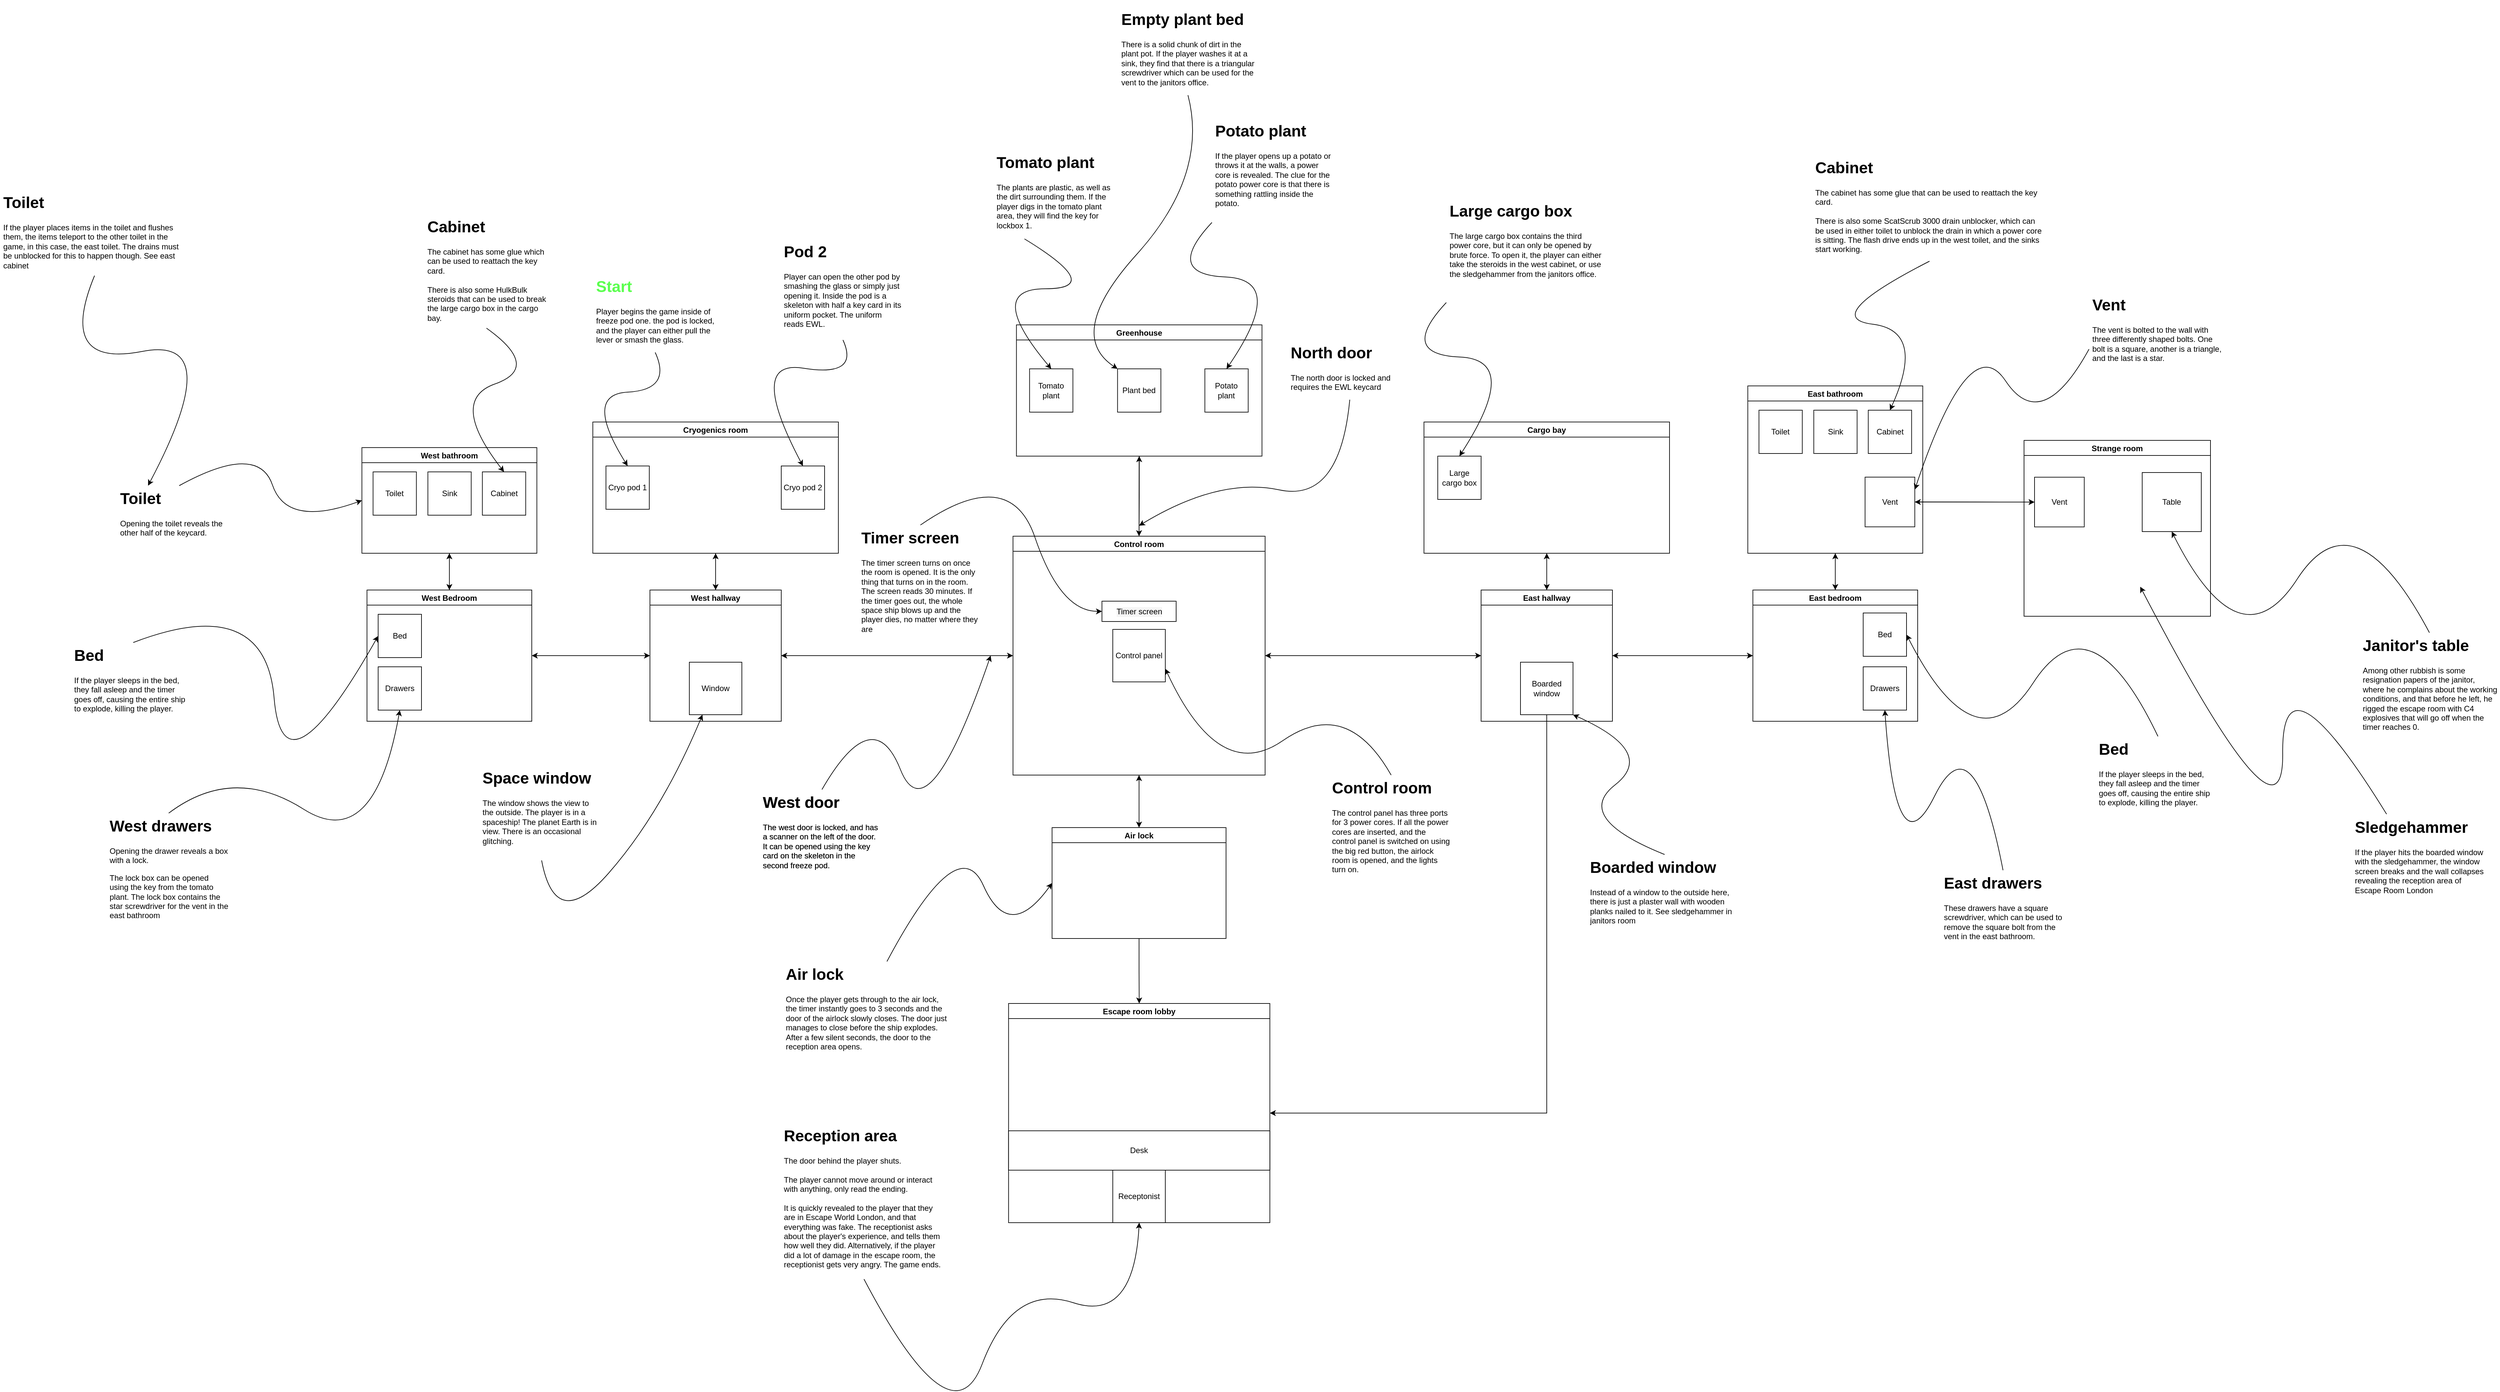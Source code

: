 <mxfile version="17.4.2" type="device"><diagram id="0jhXtnBjPGBappr9-YxV" name="Page-1"><mxGraphModel dx="2576" dy="2080" grid="0" gridSize="10" guides="1" tooltips="1" connect="1" arrows="1" fold="1" page="1" pageScale="1" pageWidth="827" pageHeight="1169" background="none" math="0" shadow="0"><root><mxCell id="0"/><mxCell id="1" parent="0"/><mxCell id="KpcdgxFf4JhQ4z_31-A8-25" style="edgeStyle=orthogonalEdgeStyle;rounded=0;orthogonalLoop=1;jettySize=auto;html=1;exitX=0.5;exitY=1;exitDx=0;exitDy=0;entryX=0.5;entryY=0;entryDx=0;entryDy=0;" parent="1" source="KpcdgxFf4JhQ4z_31-A8-11" target="KpcdgxFf4JhQ4z_31-A8-14" edge="1"><mxGeometry relative="1" as="geometry"/></mxCell><mxCell id="KpcdgxFf4JhQ4z_31-A8-11" value="Cryogenics room" style="swimlane;" parent="1" vertex="1"><mxGeometry x="301" y="106" width="374" height="200" as="geometry"><mxRectangle x="301" y="106" width="124" height="23" as="alternateBounds"/></mxGeometry></mxCell><mxCell id="KpcdgxFf4JhQ4z_31-A8-2" value="Cryo pod 2" style="whiteSpace=wrap;html=1;aspect=fixed;" parent="KpcdgxFf4JhQ4z_31-A8-11" vertex="1"><mxGeometry x="287" y="67" width="66" height="66" as="geometry"/></mxCell><mxCell id="KpcdgxFf4JhQ4z_31-A8-6" value="Cryo pod 1" style="whiteSpace=wrap;html=1;aspect=fixed;" parent="KpcdgxFf4JhQ4z_31-A8-11" vertex="1"><mxGeometry x="20" y="67" width="66" height="66" as="geometry"/></mxCell><mxCell id="KpcdgxFf4JhQ4z_31-A8-24" style="edgeStyle=orthogonalEdgeStyle;rounded=0;orthogonalLoop=1;jettySize=auto;html=1;exitX=0.5;exitY=0;exitDx=0;exitDy=0;entryX=0.5;entryY=1;entryDx=0;entryDy=0;" parent="1" source="KpcdgxFf4JhQ4z_31-A8-14" target="KpcdgxFf4JhQ4z_31-A8-11" edge="1"><mxGeometry relative="1" as="geometry"/></mxCell><mxCell id="KpcdgxFf4JhQ4z_31-A8-26" style="edgeStyle=orthogonalEdgeStyle;rounded=0;orthogonalLoop=1;jettySize=auto;html=1;exitX=0;exitY=0.5;exitDx=0;exitDy=0;entryX=1;entryY=0.5;entryDx=0;entryDy=0;" parent="1" source="KpcdgxFf4JhQ4z_31-A8-14" target="KpcdgxFf4JhQ4z_31-A8-15" edge="1"><mxGeometry relative="1" as="geometry"/></mxCell><mxCell id="KpcdgxFf4JhQ4z_31-A8-30" style="edgeStyle=orthogonalEdgeStyle;rounded=0;orthogonalLoop=1;jettySize=auto;html=1;exitX=1;exitY=0.5;exitDx=0;exitDy=0;entryX=0;entryY=0.5;entryDx=0;entryDy=0;" parent="1" source="KpcdgxFf4JhQ4z_31-A8-14" target="KpcdgxFf4JhQ4z_31-A8-23" edge="1"><mxGeometry relative="1" as="geometry"/></mxCell><mxCell id="KpcdgxFf4JhQ4z_31-A8-14" value="West hallway" style="swimlane;" parent="1" vertex="1"><mxGeometry x="388" y="362" width="200" height="200" as="geometry"/></mxCell><mxCell id="KpcdgxFf4JhQ4z_31-A8-33" value="Window" style="whiteSpace=wrap;html=1;aspect=fixed;" parent="KpcdgxFf4JhQ4z_31-A8-14" vertex="1"><mxGeometry x="60" y="110" width="80" height="80" as="geometry"/></mxCell><mxCell id="KpcdgxFf4JhQ4z_31-A8-27" style="edgeStyle=orthogonalEdgeStyle;rounded=0;orthogonalLoop=1;jettySize=auto;html=1;exitX=1;exitY=0.5;exitDx=0;exitDy=0;entryX=0;entryY=0.5;entryDx=0;entryDy=0;" parent="1" source="KpcdgxFf4JhQ4z_31-A8-15" target="KpcdgxFf4JhQ4z_31-A8-14" edge="1"><mxGeometry relative="1" as="geometry"/></mxCell><mxCell id="KpcdgxFf4JhQ4z_31-A8-28" style="edgeStyle=orthogonalEdgeStyle;rounded=0;orthogonalLoop=1;jettySize=auto;html=1;exitX=0.5;exitY=0;exitDx=0;exitDy=0;entryX=0.5;entryY=1;entryDx=0;entryDy=0;" parent="1" source="KpcdgxFf4JhQ4z_31-A8-15" target="KpcdgxFf4JhQ4z_31-A8-18" edge="1"><mxGeometry relative="1" as="geometry"/></mxCell><mxCell id="KpcdgxFf4JhQ4z_31-A8-15" value="West Bedroom" style="swimlane;" parent="1" vertex="1"><mxGeometry x="-43" y="362" width="251" height="200" as="geometry"/></mxCell><mxCell id="KpcdgxFf4JhQ4z_31-A8-16" value="Drawers" style="whiteSpace=wrap;html=1;aspect=fixed;" parent="KpcdgxFf4JhQ4z_31-A8-15" vertex="1"><mxGeometry x="17" y="117" width="66" height="66" as="geometry"/></mxCell><mxCell id="KpcdgxFf4JhQ4z_31-A8-17" value="Bed" style="whiteSpace=wrap;html=1;aspect=fixed;" parent="KpcdgxFf4JhQ4z_31-A8-15" vertex="1"><mxGeometry x="17" y="37" width="66" height="66" as="geometry"/></mxCell><mxCell id="KpcdgxFf4JhQ4z_31-A8-29" style="edgeStyle=orthogonalEdgeStyle;rounded=0;orthogonalLoop=1;jettySize=auto;html=1;exitX=0.5;exitY=1;exitDx=0;exitDy=0;entryX=0.5;entryY=0;entryDx=0;entryDy=0;" parent="1" source="KpcdgxFf4JhQ4z_31-A8-18" target="KpcdgxFf4JhQ4z_31-A8-15" edge="1"><mxGeometry relative="1" as="geometry"/></mxCell><mxCell id="KpcdgxFf4JhQ4z_31-A8-18" value="West bathroom" style="swimlane;" parent="1" vertex="1"><mxGeometry x="-50.75" y="145" width="266.5" height="161" as="geometry"/></mxCell><mxCell id="KpcdgxFf4JhQ4z_31-A8-20" value="Toilet" style="whiteSpace=wrap;html=1;aspect=fixed;" parent="KpcdgxFf4JhQ4z_31-A8-18" vertex="1"><mxGeometry x="17" y="37" width="66" height="66" as="geometry"/></mxCell><mxCell id="KpcdgxFf4JhQ4z_31-A8-21" value="Sink" style="whiteSpace=wrap;html=1;aspect=fixed;" parent="KpcdgxFf4JhQ4z_31-A8-18" vertex="1"><mxGeometry x="100.5" y="37" width="66" height="66" as="geometry"/></mxCell><mxCell id="KpcdgxFf4JhQ4z_31-A8-22" value="Cabinet" style="whiteSpace=wrap;html=1;aspect=fixed;" parent="KpcdgxFf4JhQ4z_31-A8-18" vertex="1"><mxGeometry x="183.5" y="37" width="66" height="66" as="geometry"/></mxCell><mxCell id="KpcdgxFf4JhQ4z_31-A8-31" style="edgeStyle=orthogonalEdgeStyle;rounded=0;orthogonalLoop=1;jettySize=auto;html=1;exitX=0;exitY=0.5;exitDx=0;exitDy=0;entryX=1;entryY=0.5;entryDx=0;entryDy=0;" parent="1" source="KpcdgxFf4JhQ4z_31-A8-23" target="KpcdgxFf4JhQ4z_31-A8-14" edge="1"><mxGeometry relative="1" as="geometry"/></mxCell><mxCell id="KpcdgxFf4JhQ4z_31-A8-35" style="edgeStyle=orthogonalEdgeStyle;rounded=0;orthogonalLoop=1;jettySize=auto;html=1;exitX=0.5;exitY=1;exitDx=0;exitDy=0;entryX=0.5;entryY=0;entryDx=0;entryDy=0;" parent="1" source="KpcdgxFf4JhQ4z_31-A8-23" target="KpcdgxFf4JhQ4z_31-A8-34" edge="1"><mxGeometry relative="1" as="geometry"/></mxCell><mxCell id="KpcdgxFf4JhQ4z_31-A8-42" style="edgeStyle=orthogonalEdgeStyle;rounded=0;orthogonalLoop=1;jettySize=auto;html=1;exitX=1;exitY=0.5;exitDx=0;exitDy=0;entryX=0;entryY=0.5;entryDx=0;entryDy=0;" parent="1" source="KpcdgxFf4JhQ4z_31-A8-23" target="KpcdgxFf4JhQ4z_31-A8-40" edge="1"><mxGeometry relative="1" as="geometry"/></mxCell><mxCell id="KpcdgxFf4JhQ4z_31-A8-70" style="edgeStyle=orthogonalEdgeStyle;rounded=0;orthogonalLoop=1;jettySize=auto;html=1;exitX=0.5;exitY=0;exitDx=0;exitDy=0;entryX=0.5;entryY=1;entryDx=0;entryDy=0;" parent="1" source="KpcdgxFf4JhQ4z_31-A8-23" target="KpcdgxFf4JhQ4z_31-A8-67" edge="1"><mxGeometry relative="1" as="geometry"/></mxCell><mxCell id="KpcdgxFf4JhQ4z_31-A8-23" value="Control room" style="swimlane;" parent="1" vertex="1"><mxGeometry x="941" y="280" width="384" height="364" as="geometry"/></mxCell><mxCell id="KpcdgxFf4JhQ4z_31-A8-39" value="Control panel" style="whiteSpace=wrap;html=1;aspect=fixed;" parent="KpcdgxFf4JhQ4z_31-A8-23" vertex="1"><mxGeometry x="152" y="142" width="80" height="80" as="geometry"/></mxCell><mxCell id="KpcdgxFf4JhQ4z_31-A8-122" value="Timer screen" style="rounded=0;whiteSpace=wrap;html=1;labelBackgroundColor=#F5F5F5;fontColor=#000000;" parent="KpcdgxFf4JhQ4z_31-A8-23" vertex="1"><mxGeometry x="135.5" y="99" width="113" height="31" as="geometry"/></mxCell><mxCell id="KpcdgxFf4JhQ4z_31-A8-36" style="edgeStyle=orthogonalEdgeStyle;rounded=0;orthogonalLoop=1;jettySize=auto;html=1;exitX=0.5;exitY=0;exitDx=0;exitDy=0;entryX=0.5;entryY=1;entryDx=0;entryDy=0;" parent="1" source="KpcdgxFf4JhQ4z_31-A8-34" target="KpcdgxFf4JhQ4z_31-A8-23" edge="1"><mxGeometry relative="1" as="geometry"/></mxCell><mxCell id="KpcdgxFf4JhQ4z_31-A8-38" style="edgeStyle=orthogonalEdgeStyle;rounded=0;orthogonalLoop=1;jettySize=auto;html=1;exitX=0.5;exitY=1;exitDx=0;exitDy=0;entryX=0.5;entryY=0;entryDx=0;entryDy=0;" parent="1" source="KpcdgxFf4JhQ4z_31-A8-34" target="KpcdgxFf4JhQ4z_31-A8-37" edge="1"><mxGeometry relative="1" as="geometry"/></mxCell><mxCell id="KpcdgxFf4JhQ4z_31-A8-34" value="Air lock" style="swimlane;" parent="1" vertex="1"><mxGeometry x="1000.5" y="724" width="265" height="169" as="geometry"/></mxCell><mxCell id="KpcdgxFf4JhQ4z_31-A8-37" value="Escape room lobby" style="swimlane;" parent="1" vertex="1"><mxGeometry x="934.25" y="992" width="398" height="334" as="geometry"/></mxCell><mxCell id="KpcdgxFf4JhQ4z_31-A8-63" value="Receptonist" style="whiteSpace=wrap;html=1;aspect=fixed;" parent="KpcdgxFf4JhQ4z_31-A8-37" vertex="1"><mxGeometry x="158.75" y="254" width="80" height="80" as="geometry"/></mxCell><mxCell id="KpcdgxFf4JhQ4z_31-A8-66" value="Desk" style="rounded=0;whiteSpace=wrap;html=1;" parent="KpcdgxFf4JhQ4z_31-A8-37" vertex="1"><mxGeometry y="194" width="398" height="60" as="geometry"/></mxCell><mxCell id="KpcdgxFf4JhQ4z_31-A8-43" style="edgeStyle=orthogonalEdgeStyle;rounded=0;orthogonalLoop=1;jettySize=auto;html=1;exitX=0;exitY=0.5;exitDx=0;exitDy=0;entryX=1;entryY=0.5;entryDx=0;entryDy=0;" parent="1" source="KpcdgxFf4JhQ4z_31-A8-40" target="KpcdgxFf4JhQ4z_31-A8-23" edge="1"><mxGeometry relative="1" as="geometry"/></mxCell><mxCell id="KpcdgxFf4JhQ4z_31-A8-48" style="edgeStyle=orthogonalEdgeStyle;rounded=0;orthogonalLoop=1;jettySize=auto;html=1;exitX=0.5;exitY=0;exitDx=0;exitDy=0;entryX=0.5;entryY=1;entryDx=0;entryDy=0;" parent="1" source="KpcdgxFf4JhQ4z_31-A8-40" target="KpcdgxFf4JhQ4z_31-A8-44" edge="1"><mxGeometry relative="1" as="geometry"/></mxCell><mxCell id="KpcdgxFf4JhQ4z_31-A8-53" style="edgeStyle=orthogonalEdgeStyle;rounded=0;orthogonalLoop=1;jettySize=auto;html=1;exitX=1;exitY=0.5;exitDx=0;exitDy=0;entryX=0;entryY=0.5;entryDx=0;entryDy=0;" parent="1" source="KpcdgxFf4JhQ4z_31-A8-40" target="KpcdgxFf4JhQ4z_31-A8-50" edge="1"><mxGeometry relative="1" as="geometry"/></mxCell><mxCell id="KpcdgxFf4JhQ4z_31-A8-40" value="East hallway" style="swimlane;startSize=23;" parent="1" vertex="1"><mxGeometry x="1654" y="362" width="200" height="200" as="geometry"/></mxCell><mxCell id="KpcdgxFf4JhQ4z_31-A8-88" value="Boarded window" style="whiteSpace=wrap;html=1;aspect=fixed;" parent="KpcdgxFf4JhQ4z_31-A8-40" vertex="1"><mxGeometry x="60" y="110" width="80" height="80" as="geometry"/></mxCell><mxCell id="KpcdgxFf4JhQ4z_31-A8-49" style="edgeStyle=orthogonalEdgeStyle;rounded=0;orthogonalLoop=1;jettySize=auto;html=1;exitX=0.5;exitY=1;exitDx=0;exitDy=0;entryX=0.5;entryY=0;entryDx=0;entryDy=0;" parent="1" source="KpcdgxFf4JhQ4z_31-A8-44" target="KpcdgxFf4JhQ4z_31-A8-40" edge="1"><mxGeometry relative="1" as="geometry"/></mxCell><mxCell id="KpcdgxFf4JhQ4z_31-A8-44" value="Cargo bay" style="swimlane;" parent="1" vertex="1"><mxGeometry x="1567" y="106" width="374" height="200" as="geometry"/></mxCell><mxCell id="KpcdgxFf4JhQ4z_31-A8-45" value="Large cargo box" style="whiteSpace=wrap;html=1;aspect=fixed;" parent="KpcdgxFf4JhQ4z_31-A8-44" vertex="1"><mxGeometry x="21" y="52" width="66" height="66" as="geometry"/></mxCell><mxCell id="KpcdgxFf4JhQ4z_31-A8-54" style="edgeStyle=orthogonalEdgeStyle;rounded=0;orthogonalLoop=1;jettySize=auto;html=1;exitX=0;exitY=0.5;exitDx=0;exitDy=0;entryX=1;entryY=0.5;entryDx=0;entryDy=0;" parent="1" source="KpcdgxFf4JhQ4z_31-A8-50" target="KpcdgxFf4JhQ4z_31-A8-40" edge="1"><mxGeometry relative="1" as="geometry"/></mxCell><mxCell id="KpcdgxFf4JhQ4z_31-A8-60" style="edgeStyle=orthogonalEdgeStyle;rounded=0;orthogonalLoop=1;jettySize=auto;html=1;exitX=0.5;exitY=0;exitDx=0;exitDy=0;entryX=0.5;entryY=1;entryDx=0;entryDy=0;" parent="1" source="KpcdgxFf4JhQ4z_31-A8-50" target="KpcdgxFf4JhQ4z_31-A8-56" edge="1"><mxGeometry relative="1" as="geometry"/></mxCell><mxCell id="KpcdgxFf4JhQ4z_31-A8-50" value="East bedroom" style="swimlane;" parent="1" vertex="1"><mxGeometry x="2068" y="362" width="251" height="200" as="geometry"/></mxCell><mxCell id="KpcdgxFf4JhQ4z_31-A8-51" value="Drawers" style="whiteSpace=wrap;html=1;aspect=fixed;" parent="KpcdgxFf4JhQ4z_31-A8-50" vertex="1"><mxGeometry x="168" y="117" width="66" height="66" as="geometry"/></mxCell><mxCell id="KpcdgxFf4JhQ4z_31-A8-52" value="Bed" style="whiteSpace=wrap;html=1;aspect=fixed;" parent="KpcdgxFf4JhQ4z_31-A8-50" vertex="1"><mxGeometry x="168" y="35" width="66" height="66" as="geometry"/></mxCell><mxCell id="KpcdgxFf4JhQ4z_31-A8-61" style="edgeStyle=orthogonalEdgeStyle;rounded=0;orthogonalLoop=1;jettySize=auto;html=1;exitX=0.5;exitY=1;exitDx=0;exitDy=0;entryX=0.5;entryY=0;entryDx=0;entryDy=0;" parent="1" source="KpcdgxFf4JhQ4z_31-A8-56" target="KpcdgxFf4JhQ4z_31-A8-50" edge="1"><mxGeometry relative="1" as="geometry"/></mxCell><mxCell id="KpcdgxFf4JhQ4z_31-A8-56" value="East bathroom" style="swimlane;" parent="1" vertex="1"><mxGeometry x="2060.25" y="51" width="266.5" height="255" as="geometry"/></mxCell><mxCell id="KpcdgxFf4JhQ4z_31-A8-57" value="Toilet" style="whiteSpace=wrap;html=1;aspect=fixed;" parent="KpcdgxFf4JhQ4z_31-A8-56" vertex="1"><mxGeometry x="17" y="37" width="66" height="66" as="geometry"/></mxCell><mxCell id="KpcdgxFf4JhQ4z_31-A8-58" value="Sink" style="whiteSpace=wrap;html=1;aspect=fixed;" parent="KpcdgxFf4JhQ4z_31-A8-56" vertex="1"><mxGeometry x="100.5" y="37" width="66" height="66" as="geometry"/></mxCell><mxCell id="KpcdgxFf4JhQ4z_31-A8-59" value="Cabinet" style="whiteSpace=wrap;html=1;aspect=fixed;" parent="KpcdgxFf4JhQ4z_31-A8-56" vertex="1"><mxGeometry x="183.5" y="37" width="66" height="66" as="geometry"/></mxCell><mxCell id="KpcdgxFf4JhQ4z_31-A8-72" value="Vent" style="whiteSpace=wrap;html=1;aspect=fixed;" parent="KpcdgxFf4JhQ4z_31-A8-56" vertex="1"><mxGeometry x="178.62" y="139" width="75.75" height="75.75" as="geometry"/></mxCell><mxCell id="KpcdgxFf4JhQ4z_31-A8-71" style="edgeStyle=orthogonalEdgeStyle;rounded=0;orthogonalLoop=1;jettySize=auto;html=1;exitX=0.5;exitY=1;exitDx=0;exitDy=0;entryX=0.5;entryY=0;entryDx=0;entryDy=0;" parent="1" source="KpcdgxFf4JhQ4z_31-A8-67" target="KpcdgxFf4JhQ4z_31-A8-23" edge="1"><mxGeometry relative="1" as="geometry"/></mxCell><mxCell id="KpcdgxFf4JhQ4z_31-A8-67" value="Greenhouse" style="swimlane;" parent="1" vertex="1"><mxGeometry x="946.25" y="-42" width="374" height="200" as="geometry"/></mxCell><mxCell id="KpcdgxFf4JhQ4z_31-A8-68" value="Potato plant" style="whiteSpace=wrap;html=1;aspect=fixed;" parent="KpcdgxFf4JhQ4z_31-A8-67" vertex="1"><mxGeometry x="287" y="67" width="66" height="66" as="geometry"/></mxCell><mxCell id="KpcdgxFf4JhQ4z_31-A8-69" value="Tomato plant" style="whiteSpace=wrap;html=1;aspect=fixed;" parent="KpcdgxFf4JhQ4z_31-A8-67" vertex="1"><mxGeometry x="20" y="67" width="66" height="66" as="geometry"/></mxCell><mxCell id="-K-ZbLdwOXOVZYDfIOel-18" value="Plant bed" style="whiteSpace=wrap;html=1;aspect=fixed;" parent="KpcdgxFf4JhQ4z_31-A8-67" vertex="1"><mxGeometry x="154" y="67" width="66" height="66" as="geometry"/></mxCell><mxCell id="KpcdgxFf4JhQ4z_31-A8-73" value="Strange room" style="swimlane;" parent="1" vertex="1"><mxGeometry x="2481" y="134" width="284" height="268" as="geometry"/></mxCell><mxCell id="KpcdgxFf4JhQ4z_31-A8-77" value="Vent" style="whiteSpace=wrap;html=1;aspect=fixed;" parent="KpcdgxFf4JhQ4z_31-A8-73" vertex="1"><mxGeometry x="16" y="56.12" width="75.75" height="75.75" as="geometry"/></mxCell><mxCell id="KpcdgxFf4JhQ4z_31-A8-83" value="Table" style="whiteSpace=wrap;html=1;aspect=fixed;" parent="KpcdgxFf4JhQ4z_31-A8-73" vertex="1"><mxGeometry x="180" y="48.99" width="90" height="90" as="geometry"/></mxCell><mxCell id="KpcdgxFf4JhQ4z_31-A8-78" style="edgeStyle=orthogonalEdgeStyle;rounded=0;orthogonalLoop=1;jettySize=auto;html=1;exitX=1;exitY=0.5;exitDx=0;exitDy=0;entryX=0;entryY=0.5;entryDx=0;entryDy=0;" parent="1" source="KpcdgxFf4JhQ4z_31-A8-72" target="KpcdgxFf4JhQ4z_31-A8-77" edge="1"><mxGeometry relative="1" as="geometry"/></mxCell><mxCell id="KpcdgxFf4JhQ4z_31-A8-79" style="edgeStyle=orthogonalEdgeStyle;rounded=0;orthogonalLoop=1;jettySize=auto;html=1;exitX=0;exitY=0.5;exitDx=0;exitDy=0;entryX=1;entryY=0.5;entryDx=0;entryDy=0;" parent="1" source="KpcdgxFf4JhQ4z_31-A8-77" target="KpcdgxFf4JhQ4z_31-A8-72" edge="1"><mxGeometry relative="1" as="geometry"/></mxCell><mxCell id="KpcdgxFf4JhQ4z_31-A8-93" value="&lt;h1&gt;&lt;font color=&quot;#5bff4f&quot;&gt;Start&lt;/font&gt;&lt;/h1&gt;&lt;p&gt;Player begins the game inside of freeze pod one. the pod is locked, and the player can either pull the lever or smash the glass.&lt;/p&gt;" style="text;html=1;strokeColor=none;fillColor=none;spacing=5;spacingTop=-20;whiteSpace=wrap;overflow=hidden;rounded=0;" parent="1" vertex="1"><mxGeometry x="301" y="-120" width="190" height="120" as="geometry"/></mxCell><mxCell id="KpcdgxFf4JhQ4z_31-A8-96" value="" style="curved=1;endArrow=classic;html=1;rounded=0;entryX=0.5;entryY=0;entryDx=0;entryDy=0;exitX=0.5;exitY=1;exitDx=0;exitDy=0;" parent="1" source="KpcdgxFf4JhQ4z_31-A8-93" target="KpcdgxFf4JhQ4z_31-A8-6" edge="1"><mxGeometry width="50" height="50" relative="1" as="geometry"><mxPoint x="390" y="276" as="sourcePoint"/><mxPoint x="440" y="226" as="targetPoint"/><Array as="points"><mxPoint x="422" y="57"/><mxPoint x="286" y="64"/></Array></mxGeometry></mxCell><mxCell id="KpcdgxFf4JhQ4z_31-A8-97" value="&lt;h1&gt;Pod 2&lt;/h1&gt;&lt;p&gt;Player can open the other pod by smashing the glass or simply just opening it. Inside the pod is a skeleton with half a key card in its uniform pocket. The uniform reads EWL.&lt;/p&gt;" style="text;html=1;strokeColor=none;fillColor=none;spacing=5;spacingTop=-20;whiteSpace=wrap;overflow=hidden;rounded=0;" parent="1" vertex="1"><mxGeometry x="587" y="-173" width="190" height="154" as="geometry"/></mxCell><mxCell id="KpcdgxFf4JhQ4z_31-A8-98" value="" style="curved=1;endArrow=classic;html=1;rounded=0;entryX=0.5;entryY=0;entryDx=0;entryDy=0;exitX=0.5;exitY=1;exitDx=0;exitDy=0;" parent="1" source="KpcdgxFf4JhQ4z_31-A8-97" target="KpcdgxFf4JhQ4z_31-A8-2" edge="1"><mxGeometry width="50" height="50" relative="1" as="geometry"><mxPoint x="676" y="257" as="sourcePoint"/><mxPoint x="640" y="154" as="targetPoint"/><Array as="points"><mxPoint x="708" y="38"/><mxPoint x="535" y="10"/></Array></mxGeometry></mxCell><mxCell id="KpcdgxFf4JhQ4z_31-A8-99" value="&lt;h1&gt;Space window&lt;/h1&gt;&lt;p&gt;The window shows the view to the outside. The player is in a spaceship! The planet Earth is in view. There is an occasional glitching.&lt;/p&gt;" style="text;html=1;strokeColor=none;fillColor=none;spacing=5;spacingTop=-20;whiteSpace=wrap;overflow=hidden;rounded=0;" parent="1" vertex="1"><mxGeometry x="128" y="629" width="190" height="145" as="geometry"/></mxCell><mxCell id="KpcdgxFf4JhQ4z_31-A8-101" value="" style="curved=1;endArrow=classic;html=1;rounded=0;exitX=0.5;exitY=1;exitDx=0;exitDy=0;entryX=0.25;entryY=1;entryDx=0;entryDy=0;" parent="1" source="KpcdgxFf4JhQ4z_31-A8-99" target="KpcdgxFf4JhQ4z_31-A8-33" edge="1"><mxGeometry width="50" height="50" relative="1" as="geometry"><mxPoint x="194" y="886" as="sourcePoint"/><mxPoint x="244" y="836" as="targetPoint"/><Array as="points"><mxPoint x="244" y="886"/><mxPoint x="406" y="701"/></Array></mxGeometry></mxCell><mxCell id="KpcdgxFf4JhQ4z_31-A8-102" value="&lt;h1&gt;West door&lt;/h1&gt;&lt;p&gt;The west door is locked, and has a scanner on the left of the door. It can be opened using the key card on the skeleton in the second freeze pod.&lt;/p&gt;" style="text;html=1;strokeColor=none;fillColor=none;spacing=5;spacingTop=-20;whiteSpace=wrap;overflow=hidden;rounded=0;" parent="1" vertex="1"><mxGeometry x="555" y="666" width="190" height="145" as="geometry"/></mxCell><mxCell id="KpcdgxFf4JhQ4z_31-A8-103" value="" style="curved=1;endArrow=classic;html=1;rounded=0;exitX=0.5;exitY=0;exitDx=0;exitDy=0;" parent="1" source="KpcdgxFf4JhQ4z_31-A8-102" edge="1"><mxGeometry width="50" height="50" relative="1" as="geometry"><mxPoint x="599" y="925" as="sourcePoint"/><mxPoint x="907" y="462" as="targetPoint"/><Array as="points"><mxPoint x="728" y="531"/><mxPoint x="811" y="740"/></Array></mxGeometry></mxCell><mxCell id="KpcdgxFf4JhQ4z_31-A8-104" value="" style="curved=1;endArrow=classic;html=1;rounded=0;exitX=0.5;exitY=0;exitDx=0;exitDy=0;entryX=0;entryY=0.5;entryDx=0;entryDy=0;" parent="1" source="KpcdgxFf4JhQ4z_31-A8-105" target="KpcdgxFf4JhQ4z_31-A8-17" edge="1"><mxGeometry width="50" height="50" relative="1" as="geometry"><mxPoint x="-383" y="873" as="sourcePoint"/><mxPoint x="-75" y="410" as="targetPoint"/><Array as="points"><mxPoint x="-198" y="365"/><mxPoint x="-171" y="688"/></Array></mxGeometry></mxCell><mxCell id="KpcdgxFf4JhQ4z_31-A8-105" value="&lt;h1&gt;Bed&lt;/h1&gt;&lt;p&gt;If the player sleeps in the bed, they fall asleep and the timer goes off, causing the entire ship to explode, killing the player.&lt;/p&gt;" style="text;html=1;strokeColor=none;fillColor=none;spacing=5;spacingTop=-20;whiteSpace=wrap;overflow=hidden;rounded=0;" parent="1" vertex="1"><mxGeometry x="-494" y="442" width="190" height="122" as="geometry"/></mxCell><mxCell id="KpcdgxFf4JhQ4z_31-A8-106" value="&lt;h1&gt;Bed&lt;/h1&gt;&lt;p&gt;If the player sleeps in the bed, they fall asleep and the timer goes off, causing the entire ship to explode, killing the player.&lt;/p&gt;" style="text;html=1;strokeColor=none;fillColor=none;spacing=5;spacingTop=-20;whiteSpace=wrap;overflow=hidden;rounded=0;" parent="1" vertex="1"><mxGeometry x="2590" y="585" width="190" height="145" as="geometry"/></mxCell><mxCell id="KpcdgxFf4JhQ4z_31-A8-107" value="" style="curved=1;endArrow=classic;html=1;rounded=0;exitX=0.5;exitY=0;exitDx=0;exitDy=0;entryX=1;entryY=0.5;entryDx=0;entryDy=0;" parent="1" source="KpcdgxFf4JhQ4z_31-A8-106" target="KpcdgxFf4JhQ4z_31-A8-52" edge="1"><mxGeometry width="50" height="50" relative="1" as="geometry"><mxPoint x="2622" y="963" as="sourcePoint"/><mxPoint x="2979" y="522" as="targetPoint"/><Array as="points"><mxPoint x="2582" y="369"/><mxPoint x="2408" y="638"/></Array></mxGeometry></mxCell><mxCell id="KpcdgxFf4JhQ4z_31-A8-108" value="&lt;h1&gt;West drawers&lt;/h1&gt;&lt;p&gt;Opening the drawer reveals a box with a lock.&lt;/p&gt;The lock box can be opened using the key from the tomato plant. The lock box contains the star screwdriver for the vent in the east bathroom" style="text;html=1;strokeColor=none;fillColor=none;spacing=5;spacingTop=-20;whiteSpace=wrap;overflow=hidden;rounded=0;" parent="1" vertex="1"><mxGeometry x="-440" y="702" width="190" height="167" as="geometry"/></mxCell><mxCell id="KpcdgxFf4JhQ4z_31-A8-109" value="" style="curved=1;endArrow=classic;html=1;rounded=0;exitX=0.5;exitY=0;exitDx=0;exitDy=0;entryX=0.5;entryY=1;entryDx=0;entryDy=0;" parent="1" source="KpcdgxFf4JhQ4z_31-A8-108" target="KpcdgxFf4JhQ4z_31-A8-16" edge="1"><mxGeometry width="50" height="50" relative="1" as="geometry"><mxPoint x="-329" y="1133" as="sourcePoint"/><mxPoint x="28" y="692" as="targetPoint"/><Array as="points"><mxPoint x="-247" y="628"/><mxPoint x="-32" y="764"/></Array></mxGeometry></mxCell><mxCell id="KpcdgxFf4JhQ4z_31-A8-112" value="&lt;h1&gt;Cabinet&lt;/h1&gt;&lt;div&gt;The cabinet has some glue which can be used to reattach the key card.&lt;/div&gt;&lt;div&gt;&lt;br&gt;&lt;/div&gt;&lt;div&gt;There is also some HulkBulk steroids that can be used to break the large cargo box in the cargo bay.&lt;/div&gt;" style="text;html=1;strokeColor=none;fillColor=none;spacing=5;spacingTop=-20;whiteSpace=wrap;overflow=hidden;rounded=0;" parent="1" vertex="1"><mxGeometry x="44" y="-211" width="190" height="174" as="geometry"/></mxCell><mxCell id="KpcdgxFf4JhQ4z_31-A8-113" value="" style="curved=1;endArrow=classic;html=1;rounded=0;exitX=0.5;exitY=1;exitDx=0;exitDy=0;entryX=0.5;entryY=0;entryDx=0;entryDy=0;" parent="1" source="KpcdgxFf4JhQ4z_31-A8-112" target="KpcdgxFf4JhQ4z_31-A8-22" edge="1"><mxGeometry width="50" height="50" relative="1" as="geometry"><mxPoint x="-39" y="301" as="sourcePoint"/><mxPoint x="170.75" y="148" as="targetPoint"/><Array as="points"><mxPoint x="223" y="23"/><mxPoint x="81" y="73"/></Array></mxGeometry></mxCell><mxCell id="KpcdgxFf4JhQ4z_31-A8-118" value="&lt;h1&gt;Control room&lt;/h1&gt;&lt;p&gt;The control panel has three ports for 3 power cores. If all the power cores are inserted, and the control panel is switched on using the big red button, the airlock room is opened, and the lights turn on.&lt;/p&gt;" style="text;html=1;strokeColor=none;fillColor=none;spacing=5;spacingTop=-20;whiteSpace=wrap;overflow=hidden;rounded=0;" parent="1" vertex="1"><mxGeometry x="1422" y="644" width="190" height="162" as="geometry"/></mxCell><mxCell id="KpcdgxFf4JhQ4z_31-A8-119" value="" style="curved=1;endArrow=classic;html=1;rounded=0;exitX=0.5;exitY=0;exitDx=0;exitDy=0;entryX=1;entryY=0.75;entryDx=0;entryDy=0;" parent="1" source="KpcdgxFf4JhQ4z_31-A8-118" target="KpcdgxFf4JhQ4z_31-A8-39" edge="1"><mxGeometry width="50" height="50" relative="1" as="geometry"><mxPoint x="1466" y="903" as="sourcePoint"/><mxPoint x="1232" y="417" as="targetPoint"/><Array as="points"><mxPoint x="1449" y="524"/><mxPoint x="1255" y="659"/></Array></mxGeometry></mxCell><mxCell id="KpcdgxFf4JhQ4z_31-A8-123" value="&lt;h1&gt;Timer screen&lt;/h1&gt;&lt;div&gt;The timer screen turns on once the room is opened. It is the only thing that turns on in the room. The screen reads 30 minutes. If the timer goes out, the whole space ship blows up and the player dies, no matter where they are&lt;/div&gt;" style="text;html=1;strokeColor=none;fillColor=none;spacing=5;spacingTop=-20;whiteSpace=wrap;overflow=hidden;rounded=0;" parent="1" vertex="1"><mxGeometry x="705" y="263" width="190" height="165" as="geometry"/></mxCell><mxCell id="KpcdgxFf4JhQ4z_31-A8-124" value="" style="curved=1;endArrow=classic;html=1;rounded=0;exitX=0.5;exitY=0;exitDx=0;exitDy=0;entryX=0;entryY=0.5;entryDx=0;entryDy=0;" parent="1" source="KpcdgxFf4JhQ4z_31-A8-123" target="KpcdgxFf4JhQ4z_31-A8-122" edge="1"><mxGeometry width="50" height="50" relative="1" as="geometry"><mxPoint x="741" y="549" as="sourcePoint"/><mxPoint x="448" y="128" as="targetPoint"/><Array as="points"><mxPoint x="936" y="169"/><mxPoint x="1013" y="395"/></Array></mxGeometry></mxCell><mxCell id="KpcdgxFf4JhQ4z_31-A8-125" value="&lt;h1&gt;Tomato plant&lt;/h1&gt;&lt;div&gt;The plants are plastic, as well as the dirt surrounding them. If the player digs in the tomato plant area, they will find the key for lockbox 1.&lt;/div&gt;" style="text;html=1;strokeColor=none;fillColor=none;spacing=5;spacingTop=-20;whiteSpace=wrap;overflow=hidden;rounded=0;" parent="1" vertex="1"><mxGeometry x="911" y="-309" width="190" height="136" as="geometry"/></mxCell><mxCell id="KpcdgxFf4JhQ4z_31-A8-126" value="" style="curved=1;endArrow=classic;html=1;rounded=0;exitX=0.25;exitY=1;exitDx=0;exitDy=0;entryX=0.5;entryY=0;entryDx=0;entryDy=0;" parent="1" source="KpcdgxFf4JhQ4z_31-A8-125" target="KpcdgxFf4JhQ4z_31-A8-69" edge="1"><mxGeometry width="50" height="50" relative="1" as="geometry"><mxPoint x="1080" y="-99" as="sourcePoint"/><mxPoint x="1415.5" y="-253.5" as="targetPoint"/><Array as="points"><mxPoint x="1083" y="-97"/><mxPoint x="897" y="-97"/></Array></mxGeometry></mxCell><mxCell id="KpcdgxFf4JhQ4z_31-A8-128" value="" style="curved=1;endArrow=classic;html=1;rounded=0;fontColor=#000000;entryX=0.5;entryY=0;entryDx=0;entryDy=0;exitX=0;exitY=1;exitDx=0;exitDy=0;" parent="1" source="-K-ZbLdwOXOVZYDfIOel-15" target="KpcdgxFf4JhQ4z_31-A8-68" edge="1"><mxGeometry width="50" height="50" relative="1" as="geometry"><mxPoint x="1266" y="-177" as="sourcePoint"/><mxPoint x="1304" y="-151" as="targetPoint"/><Array as="points"><mxPoint x="1170" y="-119"/><mxPoint x="1359" y="-111"/></Array></mxGeometry></mxCell><mxCell id="KpcdgxFf4JhQ4z_31-A8-129" value="&lt;h1&gt;Janitor's table&lt;/h1&gt;&lt;div&gt;Among other rubbish is some resignation papers of the janitor, where he complains about the working conditions, and that before he left, he rigged the escape room with C4 explosives that will go off when the timer reaches 0.&lt;/div&gt;" style="text;html=1;strokeColor=none;fillColor=none;spacing=5;spacingTop=-20;whiteSpace=wrap;overflow=hidden;rounded=0;" parent="1" vertex="1"><mxGeometry x="2992" y="427" width="213" height="174" as="geometry"/></mxCell><mxCell id="KpcdgxFf4JhQ4z_31-A8-130" value="" style="curved=1;endArrow=classic;html=1;rounded=0;exitX=0.5;exitY=0;exitDx=0;exitDy=0;entryX=0.5;entryY=1;entryDx=0;entryDy=0;" parent="1" source="KpcdgxFf4JhQ4z_31-A8-129" target="KpcdgxFf4JhQ4z_31-A8-83" edge="1"><mxGeometry width="50" height="50" relative="1" as="geometry"><mxPoint x="3024" y="805" as="sourcePoint"/><mxPoint x="2722" y="281" as="targetPoint"/><Array as="points"><mxPoint x="2984" y="211"/><mxPoint x="2810" y="480"/></Array></mxGeometry></mxCell><mxCell id="KpcdgxFf4JhQ4z_31-A8-131" value="&lt;h1&gt;Vent&lt;/h1&gt;&lt;div&gt;The vent is bolted to the wall with three differently shaped bolts. One bolt is a square, another is a triangle, and the last is a star.&lt;/div&gt;" style="text;html=1;strokeColor=none;fillColor=none;spacing=5;spacingTop=-20;whiteSpace=wrap;overflow=hidden;rounded=0;" parent="1" vertex="1"><mxGeometry x="2580" y="-92" width="213" height="174" as="geometry"/></mxCell><mxCell id="KpcdgxFf4JhQ4z_31-A8-132" value="" style="curved=1;endArrow=classic;html=1;rounded=0;exitX=0;exitY=0.5;exitDx=0;exitDy=0;entryX=1;entryY=0.25;entryDx=0;entryDy=0;" parent="1" source="KpcdgxFf4JhQ4z_31-A8-131" target="KpcdgxFf4JhQ4z_31-A8-72" edge="1"><mxGeometry width="50" height="50" relative="1" as="geometry"><mxPoint x="2612" y="286" as="sourcePoint"/><mxPoint x="2294" y="-246.01" as="targetPoint"/><Array as="points"><mxPoint x="2508" y="126"/><mxPoint x="2398" y="-39"/></Array></mxGeometry></mxCell><mxCell id="KpcdgxFf4JhQ4z_31-A8-134" value="&lt;h1&gt;Toilet&lt;/h1&gt;&lt;div&gt;Opening the toilet reveals the other half of the keycard.&lt;/div&gt;" style="text;html=1;strokeColor=none;fillColor=none;spacing=5;spacingTop=-20;whiteSpace=wrap;overflow=hidden;rounded=0;" parent="1" vertex="1"><mxGeometry x="-424" y="203" width="190" height="122" as="geometry"/></mxCell><mxCell id="KpcdgxFf4JhQ4z_31-A8-135" value="" style="curved=1;endArrow=classic;html=1;rounded=0;exitX=0.5;exitY=0;exitDx=0;exitDy=0;entryX=0;entryY=0.5;entryDx=0;entryDy=0;" parent="1" source="KpcdgxFf4JhQ4z_31-A8-134" target="KpcdgxFf4JhQ4z_31-A8-18" edge="1"><mxGeometry width="50" height="50" relative="1" as="geometry"><mxPoint x="-313" y="634" as="sourcePoint"/><mxPoint x="234.25" y="212" as="targetPoint"/><Array as="points"><mxPoint x="-209" y="137"/><mxPoint x="-165" y="267"/></Array></mxGeometry></mxCell><mxCell id="KpcdgxFf4JhQ4z_31-A8-136" value="&lt;h1&gt;East drawers&lt;/h1&gt;&lt;div&gt;These drawers have a square screwdriver, which can be used to remove the square bolt from the vent in the east bathroom.&lt;/div&gt;" style="text;html=1;strokeColor=none;fillColor=none;spacing=5;spacingTop=-20;whiteSpace=wrap;overflow=hidden;rounded=0;" parent="1" vertex="1"><mxGeometry x="2354" y="789" width="190" height="138" as="geometry"/></mxCell><mxCell id="KpcdgxFf4JhQ4z_31-A8-137" value="" style="curved=1;endArrow=classic;html=1;rounded=0;exitX=0.5;exitY=0;exitDx=0;exitDy=0;entryX=0.5;entryY=1;entryDx=0;entryDy=0;" parent="1" source="KpcdgxFf4JhQ4z_31-A8-136" target="KpcdgxFf4JhQ4z_31-A8-51" edge="1"><mxGeometry width="50" height="50" relative="1" as="geometry"><mxPoint x="2363" y="1150" as="sourcePoint"/><mxPoint x="2043" y="617" as="targetPoint"/><Array as="points"><mxPoint x="2404" y="556"/><mxPoint x="2286" y="795"/></Array></mxGeometry></mxCell><mxCell id="pAMXjs18VLT9CQSQo_uW-1" value="" style="curved=1;endArrow=classic;html=1;rounded=0;exitX=0.25;exitY=0;exitDx=0;exitDy=0;" parent="1" source="pAMXjs18VLT9CQSQo_uW-2" edge="1"><mxGeometry width="50" height="50" relative="1" as="geometry"><mxPoint x="3012" y="1081.5" as="sourcePoint"/><mxPoint x="2658" y="357" as="targetPoint"/><Array as="points"><mxPoint x="2873" y="444"/><mxPoint x="2877" y="778"/></Array></mxGeometry></mxCell><mxCell id="pAMXjs18VLT9CQSQo_uW-2" value="&lt;h1&gt;Sledgehammer&lt;/h1&gt;&lt;div&gt;If the player hits the boarded window with the sledgehammer, the window screen breaks and the wall collapses revealing the reception area of Escape Room London&lt;/div&gt;" style="text;html=1;strokeColor=none;fillColor=none;spacing=5;spacingTop=-20;whiteSpace=wrap;overflow=hidden;rounded=0;" parent="1" vertex="1"><mxGeometry x="2980" y="703.5" width="213" height="174" as="geometry"/></mxCell><mxCell id="pAMXjs18VLT9CQSQo_uW-13" value="&lt;h1&gt;Toilet&lt;/h1&gt;&lt;div&gt;If the player places items in the toilet and flushes them, the items teleport to the other toilet in the game, in this case, the east toilet. The drains must be unblocked for this to happen though. See east cabinet&lt;/div&gt;" style="text;html=1;strokeColor=none;fillColor=none;spacing=5;spacingTop=-20;whiteSpace=wrap;overflow=hidden;rounded=0;" parent="1" vertex="1"><mxGeometry x="-602" y="-248" width="288" height="131" as="geometry"/></mxCell><mxCell id="pAMXjs18VLT9CQSQo_uW-14" value="" style="curved=1;endArrow=classic;html=1;rounded=0;exitX=0.5;exitY=1;exitDx=0;exitDy=0;entryX=0.25;entryY=0;entryDx=0;entryDy=0;" parent="1" source="pAMXjs18VLT9CQSQo_uW-13" target="KpcdgxFf4JhQ4z_31-A8-134" edge="1"><mxGeometry width="50" height="50" relative="1" as="geometry"><mxPoint x="-491" y="192" as="sourcePoint"/><mxPoint x="-285.5" y="-27" as="targetPoint"/><Array as="points"><mxPoint x="-516" y="24"/><mxPoint x="-255" y="-27"/></Array></mxGeometry></mxCell><mxCell id="-K-ZbLdwOXOVZYDfIOel-1" value="&lt;h1&gt;Boarded window&lt;/h1&gt;&lt;p&gt;Instead of a window to the outside here, there is just a plaster wall with wooden planks nailed to it. See sledgehammer in janitors room&lt;/p&gt;" style="text;html=1;strokeColor=none;fillColor=none;spacing=5;spacingTop=-20;whiteSpace=wrap;overflow=hidden;rounded=0;" parent="1" vertex="1"><mxGeometry x="1815" y="765" width="237" height="110" as="geometry"/></mxCell><mxCell id="-K-ZbLdwOXOVZYDfIOel-2" value="" style="curved=1;endArrow=classic;html=1;rounded=0;exitX=0.5;exitY=0;exitDx=0;exitDy=0;entryX=1;entryY=1;entryDx=0;entryDy=0;" parent="1" source="-K-ZbLdwOXOVZYDfIOel-1" target="KpcdgxFf4JhQ4z_31-A8-88" edge="1"><mxGeometry width="50" height="50" relative="1" as="geometry"><mxPoint x="1824" y="1045" as="sourcePoint"/><mxPoint x="2098" y="711" as="targetPoint"/><Array as="points"><mxPoint x="1794" y="709"/><mxPoint x="1922" y="609"/></Array></mxGeometry></mxCell><mxCell id="-K-ZbLdwOXOVZYDfIOel-3" value="&lt;h1&gt;Cabinet&lt;/h1&gt;&lt;div&gt;The cabinet has some glue that can be used to reattach the key card.&lt;/div&gt;&lt;div&gt;&lt;br&gt;&lt;/div&gt;&lt;div&gt;There is also some ScatScrub 3000 drain unblocker, which can be used in either toilet to unblock the drain in which a power core is sitting. The flash drive ends up in the west toilet, and the sinks start working.&lt;br&gt;&lt;/div&gt;" style="text;html=1;strokeColor=none;fillColor=none;spacing=5;spacingTop=-20;whiteSpace=wrap;overflow=hidden;rounded=0;" parent="1" vertex="1"><mxGeometry x="2158" y="-301" width="358" height="162" as="geometry"/></mxCell><mxCell id="-K-ZbLdwOXOVZYDfIOel-4" value="" style="curved=1;endArrow=classic;html=1;rounded=0;exitX=0.5;exitY=1;exitDx=0;exitDy=0;entryX=0.5;entryY=0;entryDx=0;entryDy=0;" parent="1" source="-K-ZbLdwOXOVZYDfIOel-3" target="KpcdgxFf4JhQ4z_31-A8-59" edge="1"><mxGeometry width="50" height="50" relative="1" as="geometry"><mxPoint x="2152" y="128" as="sourcePoint"/><mxPoint x="2198" y="116" as="targetPoint"/><Array as="points"><mxPoint x="2169" y="-53"/><mxPoint x="2332" y="-33"/></Array></mxGeometry></mxCell><mxCell id="-K-ZbLdwOXOVZYDfIOel-5" value="&lt;h1&gt;West door&lt;/h1&gt;&lt;p&gt;The west door is locked, and has a scanner on the left of the door. It can be opened using the key card on the skeleton in the second freeze pod.&lt;/p&gt;" style="text;html=1;strokeColor=none;fillColor=none;spacing=5;spacingTop=-20;whiteSpace=wrap;overflow=hidden;rounded=0;" parent="1" vertex="1"><mxGeometry x="555" y="666" width="190" height="145" as="geometry"/></mxCell><mxCell id="-K-ZbLdwOXOVZYDfIOel-6" value="&lt;h1&gt;North door&lt;/h1&gt;&lt;div&gt;The north door is locked and requires the EWL keycard&lt;/div&gt;" style="text;html=1;strokeColor=none;fillColor=none;spacing=5;spacingTop=-20;whiteSpace=wrap;overflow=hidden;rounded=0;" parent="1" vertex="1"><mxGeometry x="1359" y="-19" width="190" height="91" as="geometry"/></mxCell><mxCell id="-K-ZbLdwOXOVZYDfIOel-7" value="" style="curved=1;endArrow=classic;html=1;rounded=0;exitX=0.5;exitY=1;exitDx=0;exitDy=0;" parent="1" source="-K-ZbLdwOXOVZYDfIOel-6" edge="1"><mxGeometry width="50" height="50" relative="1" as="geometry"><mxPoint x="1454" y="-73" as="sourcePoint"/><mxPoint x="1133" y="264" as="targetPoint"/><Array as="points"><mxPoint x="1439" y="229"/><mxPoint x="1255" y="190"/></Array></mxGeometry></mxCell><mxCell id="-K-ZbLdwOXOVZYDfIOel-8" style="edgeStyle=orthogonalEdgeStyle;rounded=0;orthogonalLoop=1;jettySize=auto;html=1;exitX=0.5;exitY=1;exitDx=0;exitDy=0;entryX=1;entryY=0.5;entryDx=0;entryDy=0;" parent="1" source="KpcdgxFf4JhQ4z_31-A8-88" target="KpcdgxFf4JhQ4z_31-A8-37" edge="1"><mxGeometry relative="1" as="geometry"/></mxCell><mxCell id="-K-ZbLdwOXOVZYDfIOel-15" value="&lt;h1&gt;Potato plant&lt;/h1&gt;&lt;div&gt;&lt;span&gt;If the player opens up a potato or throws&amp;nbsp;it at the walls, a power core is revealed. The clue for the potato power core is that there is something rattling inside the potato.&lt;/span&gt;&lt;br&gt;&lt;/div&gt;" style="text;html=1;strokeColor=none;fillColor=none;spacing=5;spacingTop=-20;whiteSpace=wrap;overflow=hidden;rounded=0;" parent="1" vertex="1"><mxGeometry x="1244" y="-357" width="190" height="159" as="geometry"/></mxCell><mxCell id="-K-ZbLdwOXOVZYDfIOel-16" value="" style="curved=1;endArrow=classic;html=1;rounded=0;fontColor=#000000;exitX=0.5;exitY=1;exitDx=0;exitDy=0;entryX=0;entryY=0;entryDx=0;entryDy=0;" parent="1" source="-K-ZbLdwOXOVZYDfIOel-17" target="-K-ZbLdwOXOVZYDfIOel-18" edge="1"><mxGeometry width="50" height="50" relative="1" as="geometry"><mxPoint x="1254" y="-188" as="sourcePoint"/><mxPoint x="1138" y="12" as="targetPoint"/><Array as="points"><mxPoint x="1239" y="-271"/><mxPoint x="1020" y="-28"/></Array></mxGeometry></mxCell><mxCell id="-K-ZbLdwOXOVZYDfIOel-17" value="&lt;h1&gt;Empty plant bed&lt;/h1&gt;&lt;div&gt;There is a solid chunk of dirt in the plant pot. If the player washes it at a sink, they find that there is a triangular screwdriver which can be used for the vent to the janitors office.&lt;/div&gt;" style="text;html=1;strokeColor=none;fillColor=none;spacing=5;spacingTop=-20;whiteSpace=wrap;overflow=hidden;rounded=0;" parent="1" vertex="1"><mxGeometry x="1101" y="-527" width="213" height="135" as="geometry"/></mxCell><mxCell id="VRqMYXzgBEJ4_QL285n7-5" value="&lt;h1&gt;Large cargo box&lt;/h1&gt;&lt;div&gt;The large cargo box contains the third power core, but it can only be opened by brute force. To open it, the player can either take the steroids in the west cabinet, or use the sledgehammer from the janitors office.&lt;/div&gt;" style="text;html=1;strokeColor=none;fillColor=none;spacing=5;spacingTop=-20;whiteSpace=wrap;overflow=hidden;rounded=0;" parent="1" vertex="1"><mxGeometry x="1601" y="-235" width="245" height="159" as="geometry"/></mxCell><mxCell id="VRqMYXzgBEJ4_QL285n7-6" value="" style="curved=1;endArrow=classic;html=1;rounded=0;fontColor=#000000;entryX=0.5;entryY=0;entryDx=0;entryDy=0;exitX=0;exitY=1;exitDx=0;exitDy=0;" parent="1" source="VRqMYXzgBEJ4_QL285n7-5" target="KpcdgxFf4JhQ4z_31-A8-45" edge="1"><mxGeometry width="50" height="50" relative="1" as="geometry"><mxPoint x="1623" y="-55" as="sourcePoint"/><mxPoint x="1623.25" y="147" as="targetPoint"/><Array as="points"><mxPoint x="1527" y="3"/><mxPoint x="1716" y="11"/></Array></mxGeometry></mxCell><mxCell id="VRqMYXzgBEJ4_QL285n7-7" value="&lt;h1&gt;Air lock&lt;/h1&gt;&lt;div&gt;Once the player gets through to the air lock, the timer instantly goes to 3 seconds and the door of the airlock slowly closes. The door just manages to close before the ship explodes. After a few silent seconds, the door to the reception area opens.&lt;/div&gt;" style="text;html=1;strokeColor=none;fillColor=none;spacing=5;spacingTop=-20;whiteSpace=wrap;overflow=hidden;rounded=0;" parent="1" vertex="1"><mxGeometry x="590" y="928" width="254" height="145" as="geometry"/></mxCell><mxCell id="VRqMYXzgBEJ4_QL285n7-8" value="" style="curved=1;endArrow=classic;html=1;rounded=0;exitX=0.5;exitY=0;exitDx=0;exitDy=0;entryX=0;entryY=0.5;entryDx=0;entryDy=0;" parent="1" target="KpcdgxFf4JhQ4z_31-A8-34" edge="1"><mxGeometry width="50" height="50" relative="1" as="geometry"><mxPoint x="749" y="928" as="sourcePoint"/><mxPoint x="1151" y="814" as="targetPoint"/><Array as="points"><mxPoint x="857" y="725"/><mxPoint x="935" y="900"/></Array></mxGeometry></mxCell><mxCell id="VRqMYXzgBEJ4_QL285n7-9" value="&lt;h1&gt;Reception area&lt;/h1&gt;&lt;div&gt;The door behind the player shuts.&lt;/div&gt;&lt;div&gt;&lt;span&gt;&lt;br&gt;&lt;/span&gt;&lt;/div&gt;&lt;div&gt;&lt;span&gt;The player cannot move around or interact with anything, only read the ending.&lt;/span&gt;&lt;/div&gt;&lt;div&gt;&lt;span&gt;&lt;br&gt;&lt;/span&gt;&lt;/div&gt;&lt;div&gt;&lt;span&gt;I&lt;/span&gt;&lt;span&gt;t is quickly revealed to the player that they are in Escape World London, and that everything was fake. The receptionist asks about the player's experience, and tells them how well they did. Alternatively, if the player did a lot of damage in the escape room, the receptionist gets very angry. The game ends.&lt;/span&gt;&lt;br&gt;&lt;/div&gt;" style="text;html=1;strokeColor=none;fillColor=none;spacing=5;spacingTop=-20;whiteSpace=wrap;overflow=hidden;rounded=0;" parent="1" vertex="1"><mxGeometry x="587" y="1174" width="254" height="238" as="geometry"/></mxCell><mxCell id="VRqMYXzgBEJ4_QL285n7-10" value="" style="curved=1;endArrow=classic;html=1;rounded=0;exitX=0.5;exitY=1;exitDx=0;exitDy=0;entryX=0.5;entryY=1;entryDx=0;entryDy=0;" parent="1" source="VRqMYXzgBEJ4_QL285n7-9" target="KpcdgxFf4JhQ4z_31-A8-37" edge="1"><mxGeometry width="50" height="50" relative="1" as="geometry"><mxPoint x="862" y="1519" as="sourcePoint"/><mxPoint x="1113.5" y="1399.5" as="targetPoint"/><Array as="points"><mxPoint x="847" y="1665"/><mxPoint x="941" y="1418"/><mxPoint x="1125" y="1478"/></Array></mxGeometry></mxCell></root></mxGraphModel></diagram></mxfile>